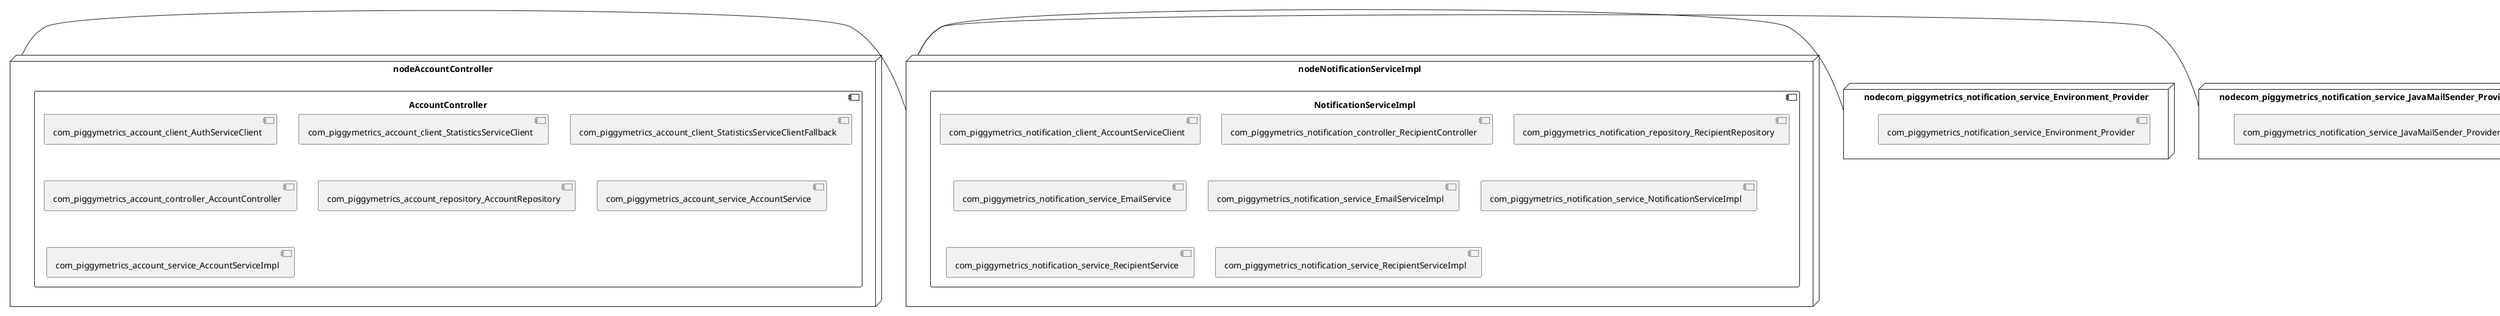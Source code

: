@startuml
skinparam fixCircleLabelOverlapping true
skinparam componentStyle uml2
node nodeAccountController {
component AccountController {
[com_piggymetrics_account_client_AuthServiceClient] [[sqshq-piggymetrics.system#_K_1C5MFwEe6neMucJuUJ3w]]
[com_piggymetrics_account_client_StatisticsServiceClient] [[sqshq-piggymetrics.system#_K_1C5MFwEe6neMucJuUJ3w]]
[com_piggymetrics_account_client_StatisticsServiceClientFallback] [[sqshq-piggymetrics.system#_K_1C5MFwEe6neMucJuUJ3w]]
[com_piggymetrics_account_controller_AccountController] [[sqshq-piggymetrics.system#_K_1C5MFwEe6neMucJuUJ3w]]
[com_piggymetrics_account_repository_AccountRepository] [[sqshq-piggymetrics.system#_K_1C5MFwEe6neMucJuUJ3w]]
[com_piggymetrics_account_service_AccountService] [[sqshq-piggymetrics.system#_K_1C5MFwEe6neMucJuUJ3w]]
[com_piggymetrics_account_service_AccountServiceImpl] [[sqshq-piggymetrics.system#_K_1C5MFwEe6neMucJuUJ3w]]
}
}
node nodeExchangeRatesServiceImpl {
component ExchangeRatesServiceImpl {
[com_piggymetrics_statistics_client_ExchangeRatesClient] [[sqshq-piggymetrics.system#_K_1C5MFwEe6neMucJuUJ3w]]
[com_piggymetrics_statistics_client_ExchangeRatesClientFallback] [[sqshq-piggymetrics.system#_K_1C5MFwEe6neMucJuUJ3w]]
[com_piggymetrics_statistics_controller_StatisticsController] [[sqshq-piggymetrics.system#_K_1C5MFwEe6neMucJuUJ3w]]
[com_piggymetrics_statistics_repository_DataPointRepository] [[sqshq-piggymetrics.system#_K_1C5MFwEe6neMucJuUJ3w]]
[com_piggymetrics_statistics_service_ExchangeRatesService] [[sqshq-piggymetrics.system#_K_1C5MFwEe6neMucJuUJ3w]]
[com_piggymetrics_statistics_service_ExchangeRatesServiceImpl] [[sqshq-piggymetrics.system#_K_1C5MFwEe6neMucJuUJ3w]]
[com_piggymetrics_statistics_service_StatisticsService] [[sqshq-piggymetrics.system#_K_1C5MFwEe6neMucJuUJ3w]]
[com_piggymetrics_statistics_service_StatisticsServiceImpl] [[sqshq-piggymetrics.system#_K_1C5MFwEe6neMucJuUJ3w]]
}
}
node nodeNotificationServiceImpl {
component NotificationServiceImpl {
[com_piggymetrics_notification_client_AccountServiceClient] [[sqshq-piggymetrics.system#_K_1C5MFwEe6neMucJuUJ3w]]
[com_piggymetrics_notification_controller_RecipientController] [[sqshq-piggymetrics.system#_K_1C5MFwEe6neMucJuUJ3w]]
[com_piggymetrics_notification_repository_RecipientRepository] [[sqshq-piggymetrics.system#_K_1C5MFwEe6neMucJuUJ3w]]
[com_piggymetrics_notification_service_EmailService] [[sqshq-piggymetrics.system#_K_1C5MFwEe6neMucJuUJ3w]]
[com_piggymetrics_notification_service_EmailServiceImpl] [[sqshq-piggymetrics.system#_K_1C5MFwEe6neMucJuUJ3w]]
[com_piggymetrics_notification_service_NotificationServiceImpl] [[sqshq-piggymetrics.system#_K_1C5MFwEe6neMucJuUJ3w]]
[com_piggymetrics_notification_service_RecipientService] [[sqshq-piggymetrics.system#_K_1C5MFwEe6neMucJuUJ3w]]
[com_piggymetrics_notification_service_RecipientServiceImpl] [[sqshq-piggymetrics.system#_K_1C5MFwEe6neMucJuUJ3w]]
}
}
node nodeUserController {
component UserController {
[com_piggymetrics_auth_controller_UserController] [[sqshq-piggymetrics.system#_K_1C5MFwEe6neMucJuUJ3w]]
[com_piggymetrics_auth_repository_UserRepository] [[sqshq-piggymetrics.system#_K_1C5MFwEe6neMucJuUJ3w]]
[com_piggymetrics_auth_service_UserService] [[sqshq-piggymetrics.system#_K_1C5MFwEe6neMucJuUJ3w]]
[com_piggymetrics_auth_service_UserServiceImpl] [[sqshq-piggymetrics.system#_K_1C5MFwEe6neMucJuUJ3w]]
[com_piggymetrics_auth_service_security_MongoUserDetailsService] [[sqshq-piggymetrics.system#_K_1C5MFwEe6neMucJuUJ3w]]
}
}
node nodecom_piggymetrics_notification_service_Environment_Provider {
[com_piggymetrics_notification_service_Environment_Provider] [[sqshq-piggymetrics.system#_K_1C5MFwEe6neMucJuUJ3w]]
}
node nodecom_piggymetrics_notification_service_JavaMailSender_Provider {
[com_piggymetrics_notification_service_JavaMailSender_Provider] [[sqshq-piggymetrics.system#_K_1C5MFwEe6neMucJuUJ3w]]
}
node noderates_client_latest_Provider {
[rates_client_latest_Provider] [[sqshq-piggymetrics.system#_K_1C5MFwEe6neMucJuUJ3w]]
}
[nodeAccountController] - [nodeNotificationServiceImpl]
[nodecom_piggymetrics_notification_service_Environment_Provider] - [nodeNotificationServiceImpl]
[nodecom_piggymetrics_notification_service_JavaMailSender_Provider] - [nodeNotificationServiceImpl]

@enduml
